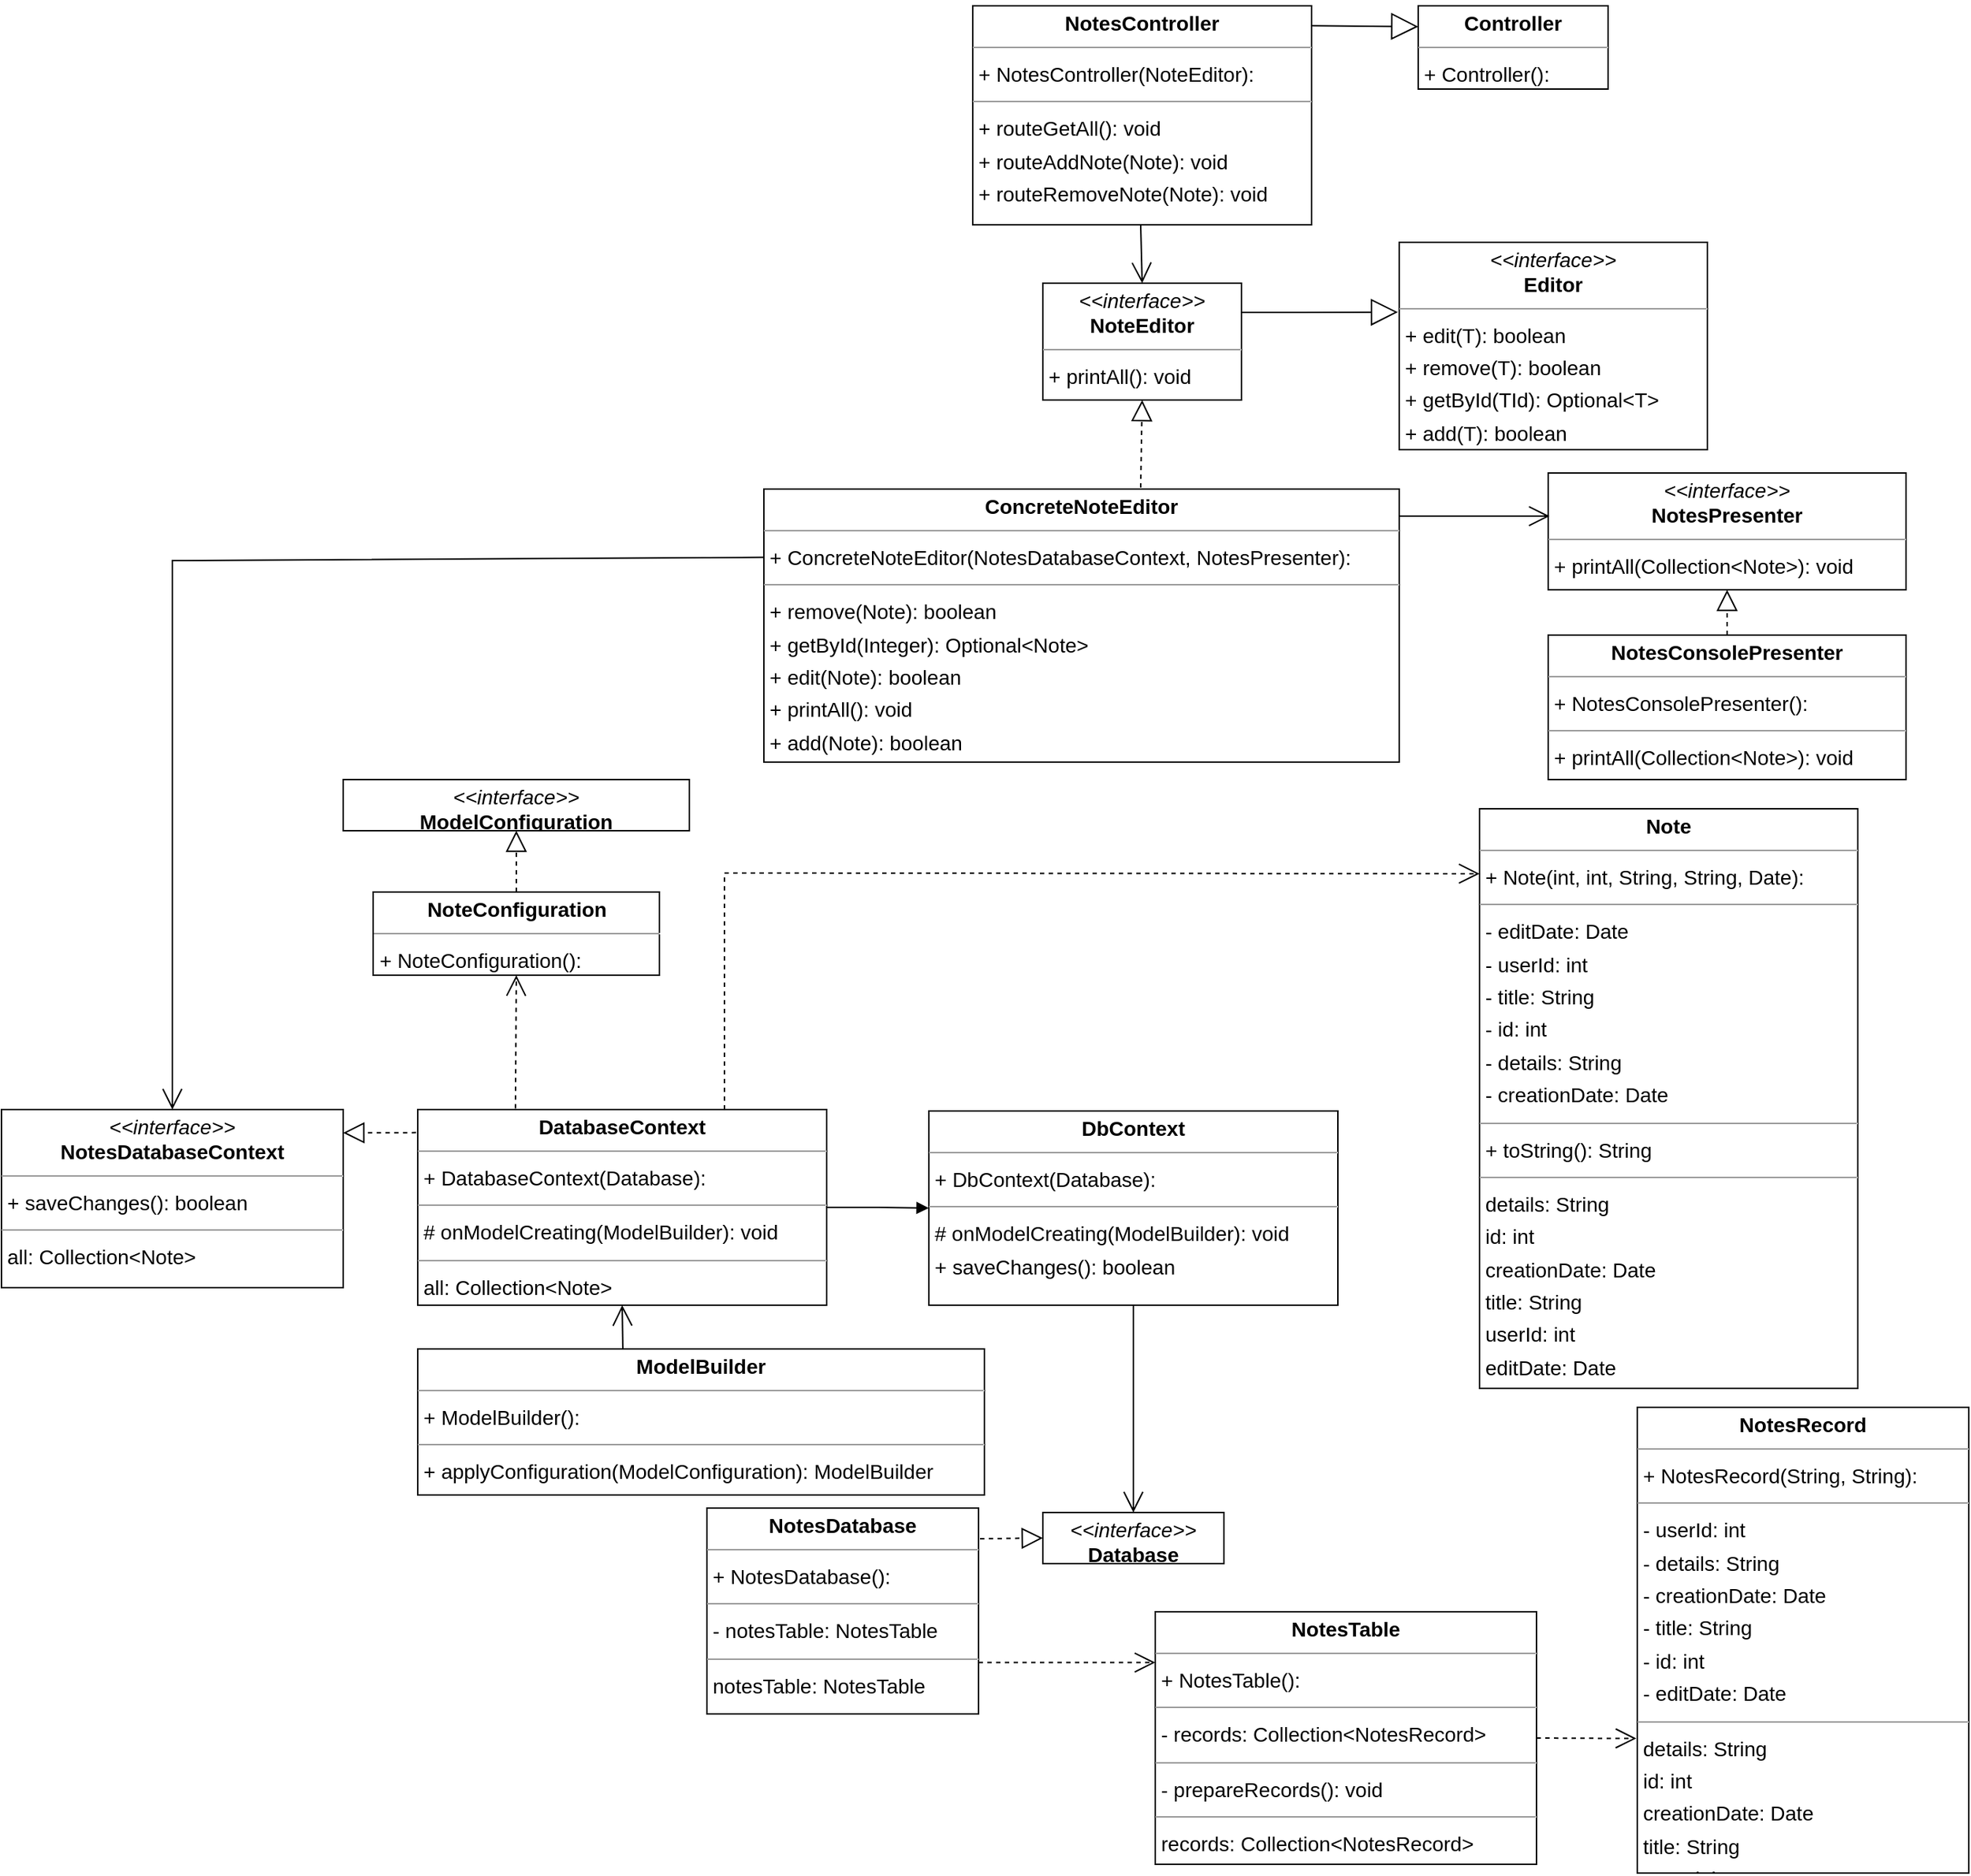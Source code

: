 <mxfile version="20.6.2" type="device"><diagram id="TniaNK0wmowEEiqWUmId" name="Страница 1"><mxGraphModel dx="3598" dy="1238" grid="1" gridSize="10" guides="1" tooltips="1" connect="1" arrows="1" fold="1" page="0" pageScale="1" pageWidth="1169" pageHeight="827" background="none" math="0" shadow="0"><root><mxCell id="0"/><mxCell id="1" parent="0"/><mxCell id="node10" value="&lt;p style=&quot;margin:0px;margin-top:4px;text-align:center;&quot;&gt;&lt;b&gt;ConcreteNoteEditor&lt;/b&gt;&lt;/p&gt;&lt;hr size=&quot;1&quot;/&gt;&lt;p style=&quot;margin:0 0 0 4px;line-height:1.6;&quot;&gt;+ ConcreteNoteEditor(NotesDatabaseContext, NotesPresenter): &lt;/p&gt;&lt;hr size=&quot;1&quot;/&gt;&lt;p style=&quot;margin:0 0 0 4px;line-height:1.6;&quot;&gt;+ remove(Note): boolean&lt;br/&gt;+ getById(Integer): Optional&amp;lt;Note&amp;gt;&lt;br/&gt;+ edit(Note): boolean&lt;br/&gt;+ printAll(): void&lt;br/&gt;+ add(Note): boolean&lt;/p&gt;&lt;hr size=&quot;1&quot;/&gt;&lt;p style=&quot;margin:0 0 0 4px;line-height:1.6;&quot;&gt; all: Collection&amp;lt;Note&amp;gt;&lt;/p&gt;" style="verticalAlign=top;align=left;overflow=fill;fontSize=14;fontFamily=Helvetica;html=1;rounded=0;shadow=0;comic=0;labelBackgroundColor=none;strokeWidth=1;" parent="1" vertex="1"><mxGeometry x="-848" y="1471" width="435" height="187" as="geometry"/></mxCell><mxCell id="node1" value="&lt;p style=&quot;margin:0px;margin-top:4px;text-align:center;&quot;&gt;&lt;b&gt;Controller&lt;/b&gt;&lt;/p&gt;&lt;hr size=&quot;1&quot;/&gt;&lt;p style=&quot;margin:0 0 0 4px;line-height:1.6;&quot;&gt;+ Controller(): &lt;/p&gt;" style="verticalAlign=top;align=left;overflow=fill;fontSize=14;fontFamily=Helvetica;html=1;rounded=0;shadow=0;comic=0;labelBackgroundColor=none;strokeWidth=1;" parent="1" vertex="1"><mxGeometry x="-400" y="1140" width="130" height="57" as="geometry"/></mxCell><mxCell id="node7" value="&lt;p style=&quot;margin:0px;margin-top:4px;text-align:center;&quot;&gt;&lt;i&gt;&amp;lt;&amp;lt;interface&amp;gt;&amp;gt;&lt;/i&gt;&lt;br/&gt;&lt;b&gt;Database&lt;/b&gt;&lt;/p&gt;&lt;hr size=&quot;1&quot;/&gt;" style="verticalAlign=top;align=left;overflow=fill;fontSize=14;fontFamily=Helvetica;html=1;rounded=0;shadow=0;comic=0;labelBackgroundColor=none;strokeWidth=1;" parent="1" vertex="1"><mxGeometry x="-657" y="2172" width="124" height="35" as="geometry"/></mxCell><mxCell id="node8" value="&lt;p style=&quot;margin:0px;margin-top:4px;text-align:center;&quot;&gt;&lt;b&gt;DatabaseContext&lt;/b&gt;&lt;/p&gt;&lt;hr size=&quot;1&quot;/&gt;&lt;p style=&quot;margin:0 0 0 4px;line-height:1.6;&quot;&gt;+ DatabaseContext(Database): &lt;/p&gt;&lt;hr size=&quot;1&quot;/&gt;&lt;p style=&quot;margin:0 0 0 4px;line-height:1.6;&quot;&gt;# onModelCreating(ModelBuilder): void&lt;/p&gt;&lt;hr size=&quot;1&quot;/&gt;&lt;p style=&quot;margin:0 0 0 4px;line-height:1.6;&quot;&gt; all: Collection&amp;lt;Note&amp;gt;&lt;/p&gt;" style="verticalAlign=top;align=left;overflow=fill;fontSize=14;fontFamily=Helvetica;html=1;rounded=0;shadow=0;comic=0;labelBackgroundColor=none;strokeWidth=1;" parent="1" vertex="1"><mxGeometry x="-1085" y="1896" width="280" height="134" as="geometry"/></mxCell><mxCell id="node5" value="&lt;p style=&quot;margin:0px;margin-top:4px;text-align:center;&quot;&gt;&lt;b&gt;DbContext&lt;/b&gt;&lt;/p&gt;&lt;hr size=&quot;1&quot;/&gt;&lt;p style=&quot;margin:0 0 0 4px;line-height:1.6;&quot;&gt;+ DbContext(Database): &lt;/p&gt;&lt;hr size=&quot;1&quot;/&gt;&lt;p style=&quot;margin:0 0 0 4px;line-height:1.6;&quot;&gt;# onModelCreating(ModelBuilder): void&lt;br/&gt;+ saveChanges(): boolean&lt;/p&gt;" style="verticalAlign=top;align=left;overflow=fill;fontSize=14;fontFamily=Helvetica;html=1;rounded=0;shadow=0;comic=0;labelBackgroundColor=none;strokeWidth=1;" parent="1" vertex="1"><mxGeometry x="-735" y="1897" width="280" height="133" as="geometry"/></mxCell><mxCell id="node14" value="&lt;p style=&quot;margin:0px;margin-top:4px;text-align:center;&quot;&gt;&lt;i&gt;&amp;lt;&amp;lt;interface&amp;gt;&amp;gt;&lt;/i&gt;&lt;br/&gt;&lt;b&gt;Editor&lt;T, TId&gt;&lt;/b&gt;&lt;/p&gt;&lt;hr size=&quot;1&quot;/&gt;&lt;p style=&quot;margin:0 0 0 4px;line-height:1.6;&quot;&gt;+ edit(T): boolean&lt;br/&gt;+ remove(T): boolean&lt;br/&gt;+ getById(TId): Optional&amp;lt;T&amp;gt;&lt;br/&gt;+ add(T): boolean&lt;/p&gt;&lt;hr size=&quot;1&quot;/&gt;&lt;p style=&quot;margin:0 0 0 4px;line-height:1.6;&quot;&gt; all: Collection&amp;lt;T&amp;gt;&lt;/p&gt;" style="verticalAlign=top;align=left;overflow=fill;fontSize=14;fontFamily=Helvetica;html=1;rounded=0;shadow=0;comic=0;labelBackgroundColor=none;strokeWidth=1;" parent="1" vertex="1"><mxGeometry x="-413" y="1302" width="211" height="142" as="geometry"/></mxCell><mxCell id="node3" value="&lt;p style=&quot;margin:0px;margin-top:4px;text-align:center;&quot;&gt;&lt;b&gt;ModelBuilder&lt;/b&gt;&lt;/p&gt;&lt;hr size=&quot;1&quot;/&gt;&lt;p style=&quot;margin:0 0 0 4px;line-height:1.6;&quot;&gt;+ ModelBuilder(): &lt;/p&gt;&lt;hr size=&quot;1&quot;/&gt;&lt;p style=&quot;margin:0 0 0 4px;line-height:1.6;&quot;&gt;+ applyConfiguration(ModelConfiguration): ModelBuilder&lt;/p&gt;" style="verticalAlign=top;align=left;overflow=fill;fontSize=14;fontFamily=Helvetica;html=1;rounded=0;shadow=0;comic=0;labelBackgroundColor=none;strokeWidth=1;" parent="1" vertex="1"><mxGeometry x="-1085" y="2060" width="388" height="100" as="geometry"/></mxCell><mxCell id="node6" value="&lt;p style=&quot;margin:0px;margin-top:4px;text-align:center;&quot;&gt;&lt;i&gt;&amp;lt;&amp;lt;interface&amp;gt;&amp;gt;&lt;/i&gt;&lt;br/&gt;&lt;b&gt;ModelConfiguration&lt;T&gt;&lt;/b&gt;&lt;/p&gt;&lt;hr size=&quot;1&quot;/&gt;" style="verticalAlign=top;align=left;overflow=fill;fontSize=14;fontFamily=Helvetica;html=1;rounded=0;shadow=0;comic=0;labelBackgroundColor=none;strokeWidth=1;" parent="1" vertex="1"><mxGeometry x="-1136" y="1670" width="237" height="35" as="geometry"/></mxCell><mxCell id="node9" value="&lt;p style=&quot;margin:0px;margin-top:4px;text-align:center;&quot;&gt;&lt;b&gt;Note&lt;/b&gt;&lt;/p&gt;&lt;hr size=&quot;1&quot;/&gt;&lt;p style=&quot;margin:0 0 0 4px;line-height:1.6;&quot;&gt;+ Note(int, int, String, String, Date): &lt;/p&gt;&lt;hr size=&quot;1&quot;/&gt;&lt;p style=&quot;margin:0 0 0 4px;line-height:1.6;&quot;&gt;- editDate: Date&lt;br/&gt;- userId: int&lt;br/&gt;- title: String&lt;br/&gt;- id: int&lt;br/&gt;- details: String&lt;br/&gt;- creationDate: Date&lt;/p&gt;&lt;hr size=&quot;1&quot;/&gt;&lt;p style=&quot;margin:0 0 0 4px;line-height:1.6;&quot;&gt;+ toString(): String&lt;/p&gt;&lt;hr size=&quot;1&quot;/&gt;&lt;p style=&quot;margin:0 0 0 4px;line-height:1.6;&quot;&gt; details: String&lt;br/&gt; id: int&lt;br/&gt; creationDate: Date&lt;br/&gt; title: String&lt;br/&gt; userId: int&lt;br/&gt; editDate: Date&lt;/p&gt;" style="verticalAlign=top;align=left;overflow=fill;fontSize=14;fontFamily=Helvetica;html=1;rounded=0;shadow=0;comic=0;labelBackgroundColor=none;strokeWidth=1;" parent="1" vertex="1"><mxGeometry x="-358" y="1690" width="259" height="397" as="geometry"/></mxCell><mxCell id="node4" value="&lt;p style=&quot;margin:0px;margin-top:4px;text-align:center;&quot;&gt;&lt;b&gt;NoteConfiguration&lt;/b&gt;&lt;/p&gt;&lt;hr size=&quot;1&quot;/&gt;&lt;p style=&quot;margin:0 0 0 4px;line-height:1.6;&quot;&gt;+ NoteConfiguration(): &lt;/p&gt;" style="verticalAlign=top;align=left;overflow=fill;fontSize=14;fontFamily=Helvetica;html=1;rounded=0;shadow=0;comic=0;labelBackgroundColor=none;strokeWidth=1;" parent="1" vertex="1"><mxGeometry x="-1115.5" y="1747" width="196" height="57" as="geometry"/></mxCell><mxCell id="node11" value="&lt;p style=&quot;margin:0px;margin-top:4px;text-align:center;&quot;&gt;&lt;i&gt;&amp;lt;&amp;lt;interface&amp;gt;&amp;gt;&lt;/i&gt;&lt;br/&gt;&lt;b&gt;NoteEditor&lt;/b&gt;&lt;/p&gt;&lt;hr size=&quot;1&quot;/&gt;&lt;p style=&quot;margin:0 0 0 4px;line-height:1.6;&quot;&gt;+ printAll(): void&lt;/p&gt;" style="verticalAlign=top;align=left;overflow=fill;fontSize=14;fontFamily=Helvetica;html=1;rounded=0;shadow=0;comic=0;labelBackgroundColor=none;strokeWidth=1;" parent="1" vertex="1"><mxGeometry x="-657" y="1330" width="136" height="80" as="geometry"/></mxCell><mxCell id="node0" value="&lt;p style=&quot;margin:0px;margin-top:4px;text-align:center;&quot;&gt;&lt;b&gt;NotesConsolePresenter&lt;/b&gt;&lt;/p&gt;&lt;hr size=&quot;1&quot;/&gt;&lt;p style=&quot;margin:0 0 0 4px;line-height:1.6;&quot;&gt;+ NotesConsolePresenter(): &lt;/p&gt;&lt;hr size=&quot;1&quot;/&gt;&lt;p style=&quot;margin:0 0 0 4px;line-height:1.6;&quot;&gt;+ printAll(Collection&amp;lt;Note&amp;gt;): void&lt;/p&gt;" style="verticalAlign=top;align=left;overflow=fill;fontSize=14;fontFamily=Helvetica;html=1;rounded=0;shadow=0;comic=0;labelBackgroundColor=none;strokeWidth=1;" parent="1" vertex="1"><mxGeometry x="-311" y="1571" width="245" height="99" as="geometry"/></mxCell><mxCell id="node2" value="&lt;p style=&quot;margin:0px;margin-top:4px;text-align:center;&quot;&gt;&lt;b&gt;NotesController&lt;/b&gt;&lt;/p&gt;&lt;hr size=&quot;1&quot;/&gt;&lt;p style=&quot;margin:0 0 0 4px;line-height:1.6;&quot;&gt;+ NotesController(NoteEditor): &lt;/p&gt;&lt;hr size=&quot;1&quot;/&gt;&lt;p style=&quot;margin:0 0 0 4px;line-height:1.6;&quot;&gt;+ routeGetAll(): void&lt;br/&gt;+ routeAddNote(Note): void&lt;br/&gt;+ routeRemoveNote(Note): void&lt;/p&gt;" style="verticalAlign=top;align=left;overflow=fill;fontSize=14;fontFamily=Helvetica;html=1;rounded=0;shadow=0;comic=0;labelBackgroundColor=none;strokeWidth=1;" parent="1" vertex="1"><mxGeometry x="-705" y="1140" width="232" height="150" as="geometry"/></mxCell><mxCell id="node17" value="&lt;p style=&quot;margin:0px;margin-top:4px;text-align:center;&quot;&gt;&lt;b&gt;NotesDatabase&lt;/b&gt;&lt;/p&gt;&lt;hr size=&quot;1&quot;/&gt;&lt;p style=&quot;margin:0 0 0 4px;line-height:1.6;&quot;&gt;+ NotesDatabase(): &lt;/p&gt;&lt;hr size=&quot;1&quot;/&gt;&lt;p style=&quot;margin:0 0 0 4px;line-height:1.6;&quot;&gt;- notesTable: NotesTable&lt;/p&gt;&lt;hr size=&quot;1&quot;/&gt;&lt;p style=&quot;margin:0 0 0 4px;line-height:1.6;&quot;&gt; notesTable: NotesTable&lt;/p&gt;" style="verticalAlign=top;align=left;overflow=fill;fontSize=14;fontFamily=Helvetica;html=1;rounded=0;shadow=0;comic=0;labelBackgroundColor=none;strokeWidth=1;" parent="1" vertex="1"><mxGeometry x="-887" y="2169" width="186" height="141" as="geometry"/></mxCell><mxCell id="node13" value="&lt;p style=&quot;margin:0px;margin-top:4px;text-align:center;&quot;&gt;&lt;i&gt;&amp;lt;&amp;lt;interface&amp;gt;&amp;gt;&lt;/i&gt;&lt;br/&gt;&lt;b&gt;NotesDatabaseContext&lt;/b&gt;&lt;/p&gt;&lt;hr size=&quot;1&quot;/&gt;&lt;p style=&quot;margin:0 0 0 4px;line-height:1.6;&quot;&gt;+ saveChanges(): boolean&lt;/p&gt;&lt;hr size=&quot;1&quot;/&gt;&lt;p style=&quot;margin:0 0 0 4px;line-height:1.6;&quot;&gt; all: Collection&amp;lt;Note&amp;gt;&lt;/p&gt;" style="verticalAlign=top;align=left;overflow=fill;fontSize=14;fontFamily=Helvetica;html=1;rounded=0;shadow=0;comic=0;labelBackgroundColor=none;strokeWidth=1;" parent="1" vertex="1"><mxGeometry x="-1370" y="1896" width="234" height="122" as="geometry"/></mxCell><mxCell id="node12" value="&lt;p style=&quot;margin:0px;margin-top:4px;text-align:center;&quot;&gt;&lt;i&gt;&amp;lt;&amp;lt;interface&amp;gt;&amp;gt;&lt;/i&gt;&lt;br/&gt;&lt;b&gt;NotesPresenter&lt;/b&gt;&lt;/p&gt;&lt;hr size=&quot;1&quot;/&gt;&lt;p style=&quot;margin:0 0 0 4px;line-height:1.6;&quot;&gt;+ printAll(Collection&amp;lt;Note&amp;gt;): void&lt;/p&gt;" style="verticalAlign=top;align=left;overflow=fill;fontSize=14;fontFamily=Helvetica;html=1;rounded=0;shadow=0;comic=0;labelBackgroundColor=none;strokeWidth=1;" parent="1" vertex="1"><mxGeometry x="-311" y="1460" width="245" height="80" as="geometry"/></mxCell><mxCell id="node15" value="&lt;p style=&quot;margin:0px;margin-top:4px;text-align:center;&quot;&gt;&lt;b&gt;NotesRecord&lt;/b&gt;&lt;/p&gt;&lt;hr size=&quot;1&quot;/&gt;&lt;p style=&quot;margin:0 0 0 4px;line-height:1.6;&quot;&gt;+ NotesRecord(String, String): &lt;/p&gt;&lt;hr size=&quot;1&quot;/&gt;&lt;p style=&quot;margin:0 0 0 4px;line-height:1.6;&quot;&gt;- userId: int&lt;br/&gt;- details: String&lt;br/&gt;- creationDate: Date&lt;br/&gt;- title: String&lt;br/&gt;- id: int&lt;br/&gt;- editDate: Date&lt;/p&gt;&lt;hr size=&quot;1&quot;/&gt;&lt;p style=&quot;margin:0 0 0 4px;line-height:1.6;&quot;&gt; details: String&lt;br/&gt; id: int&lt;br/&gt; creationDate: Date&lt;br/&gt; title: String&lt;br/&gt; userId: int&lt;br/&gt; editDate: Date&lt;/p&gt;" style="verticalAlign=top;align=left;overflow=fill;fontSize=14;fontFamily=Helvetica;html=1;rounded=0;shadow=0;comic=0;labelBackgroundColor=none;strokeWidth=1;" parent="1" vertex="1"><mxGeometry x="-250" y="2100" width="227" height="319" as="geometry"/></mxCell><mxCell id="node16" value="&lt;p style=&quot;margin:0px;margin-top:4px;text-align:center;&quot;&gt;&lt;b&gt;NotesTable&lt;/b&gt;&lt;/p&gt;&lt;hr size=&quot;1&quot;/&gt;&lt;p style=&quot;margin:0 0 0 4px;line-height:1.6;&quot;&gt;+ NotesTable(): &lt;/p&gt;&lt;hr size=&quot;1&quot;/&gt;&lt;p style=&quot;margin:0 0 0 4px;line-height:1.6;&quot;&gt;- records: Collection&amp;lt;NotesRecord&amp;gt;&lt;/p&gt;&lt;hr size=&quot;1&quot;/&gt;&lt;p style=&quot;margin:0 0 0 4px;line-height:1.6;&quot;&gt;- prepareRecords(): void&lt;/p&gt;&lt;hr size=&quot;1&quot;/&gt;&lt;p style=&quot;margin:0 0 0 4px;line-height:1.6;&quot;&gt; records: Collection&amp;lt;NotesRecord&amp;gt;&lt;/p&gt;" style="verticalAlign=top;align=left;overflow=fill;fontSize=14;fontFamily=Helvetica;html=1;rounded=0;shadow=0;comic=0;labelBackgroundColor=none;strokeWidth=1;" parent="1" vertex="1"><mxGeometry x="-580" y="2240" width="261" height="173" as="geometry"/></mxCell><mxCell id="wRVzzztJwF-r_y8Smmoo-2" value="" style="endArrow=open;endFill=1;endSize=12;html=1;rounded=0;exitX=0;exitY=0.25;exitDx=0;exitDy=0;entryX=0.5;entryY=0;entryDx=0;entryDy=0;" edge="1" parent="1" source="node10" target="node13"><mxGeometry width="160" relative="1" as="geometry"><mxPoint x="-1110" y="1780" as="sourcePoint"/><mxPoint x="-950" y="1780" as="targetPoint"/><Array as="points"><mxPoint x="-1253" y="1520"/></Array></mxGeometry></mxCell><mxCell id="wRVzzztJwF-r_y8Smmoo-3" value="" style="endArrow=block;dashed=1;endFill=0;endSize=12;html=1;rounded=0;entryX=0.5;entryY=1;entryDx=0;entryDy=0;exitX=0.5;exitY=0;exitDx=0;exitDy=0;" edge="1" parent="1" source="node4" target="node6"><mxGeometry width="160" relative="1" as="geometry"><mxPoint x="-1140.5" y="1780" as="sourcePoint"/><mxPoint x="-980.5" y="1780" as="targetPoint"/></mxGeometry></mxCell><mxCell id="wRVzzztJwF-r_y8Smmoo-5" value="" style="endArrow=open;endSize=12;dashed=1;html=1;rounded=0;entryX=0.5;entryY=1;entryDx=0;entryDy=0;exitX=0.239;exitY=-0.006;exitDx=0;exitDy=0;exitPerimeter=0;" edge="1" parent="1" source="node8" target="node4"><mxGeometry width="160" relative="1" as="geometry"><mxPoint x="-1100" y="1770" as="sourcePoint"/><mxPoint x="-940" y="1770" as="targetPoint"/></mxGeometry></mxCell><mxCell id="wRVzzztJwF-r_y8Smmoo-6" value="" style="endArrow=block;dashed=1;endFill=0;endSize=12;html=1;rounded=0;exitX=-0.004;exitY=0.118;exitDx=0;exitDy=0;exitPerimeter=0;entryX=1;entryY=0.131;entryDx=0;entryDy=0;entryPerimeter=0;" edge="1" parent="1" source="node8" target="node13"><mxGeometry width="160" relative="1" as="geometry"><mxPoint x="-1150" y="1882.0" as="sourcePoint"/><mxPoint x="-1130" y="1912" as="targetPoint"/></mxGeometry></mxCell><mxCell id="wRVzzztJwF-r_y8Smmoo-7" value="" style="endArrow=open;endFill=1;endSize=12;html=1;rounded=0;entryX=0.5;entryY=1;entryDx=0;entryDy=0;exitX=0.362;exitY=-0.003;exitDx=0;exitDy=0;exitPerimeter=0;" edge="1" parent="1" source="node3" target="node8"><mxGeometry width="160" relative="1" as="geometry"><mxPoint x="-1050" y="2040" as="sourcePoint"/><mxPoint x="-890" y="2040" as="targetPoint"/></mxGeometry></mxCell><mxCell id="wRVzzztJwF-r_y8Smmoo-8" value="" style="endArrow=block;endFill=1;html=1;edgeStyle=orthogonalEdgeStyle;align=left;verticalAlign=top;rounded=0;exitX=1;exitY=0.5;exitDx=0;exitDy=0;entryX=0;entryY=0.5;entryDx=0;entryDy=0;" edge="1" parent="1" source="node8" target="node5"><mxGeometry x="-1" relative="1" as="geometry"><mxPoint x="-840" y="2020" as="sourcePoint"/><mxPoint x="-680" y="2020" as="targetPoint"/></mxGeometry></mxCell><mxCell id="wRVzzztJwF-r_y8Smmoo-10" value="" style="endArrow=open;endFill=1;endSize=12;html=1;rounded=0;entryX=0.5;entryY=0;entryDx=0;entryDy=0;exitX=0.5;exitY=1;exitDx=0;exitDy=0;" edge="1" parent="1" source="node5" target="node7"><mxGeometry width="160" relative="1" as="geometry"><mxPoint x="-720" y="2050" as="sourcePoint"/><mxPoint x="-560" y="2050" as="targetPoint"/></mxGeometry></mxCell><mxCell id="wRVzzztJwF-r_y8Smmoo-11" value="" style="endArrow=block;dashed=1;endFill=0;endSize=12;html=1;rounded=0;entryX=0;entryY=0.5;entryDx=0;entryDy=0;" edge="1" parent="1" target="node7"><mxGeometry width="160" relative="1" as="geometry"><mxPoint x="-700" y="2190" as="sourcePoint"/><mxPoint x="-670" y="2109.782" as="targetPoint"/></mxGeometry></mxCell><mxCell id="wRVzzztJwF-r_y8Smmoo-13" value="" style="endArrow=open;endSize=12;dashed=1;html=1;rounded=0;exitX=1;exitY=0.75;exitDx=0;exitDy=0;entryX=0;entryY=0.201;entryDx=0;entryDy=0;entryPerimeter=0;" edge="1" parent="1" source="node17" target="node16"><mxGeometry width="160" relative="1" as="geometry"><mxPoint x="-657" y="2230" as="sourcePoint"/><mxPoint x="-650" y="2270" as="targetPoint"/></mxGeometry></mxCell><mxCell id="wRVzzztJwF-r_y8Smmoo-15" value="" style="endArrow=open;endSize=12;dashed=1;html=1;rounded=0;exitX=1;exitY=0.5;exitDx=0;exitDy=0;entryX=-0.003;entryY=0.711;entryDx=0;entryDy=0;entryPerimeter=0;" edge="1" parent="1" source="node16" target="node15"><mxGeometry width="160" relative="1" as="geometry"><mxPoint x="-420" y="2090" as="sourcePoint"/><mxPoint x="-260" y="2090" as="targetPoint"/></mxGeometry></mxCell><mxCell id="wRVzzztJwF-r_y8Smmoo-16" value="" style="endArrow=open;endSize=12;dashed=1;html=1;rounded=0;entryX=0;entryY=0.112;entryDx=0;entryDy=0;exitX=0.75;exitY=0;exitDx=0;exitDy=0;entryPerimeter=0;" edge="1" parent="1" source="node8" target="node9"><mxGeometry width="160" relative="1" as="geometry"><mxPoint x="-790.0" y="1871.196" as="sourcePoint"/><mxPoint x="-789.42" y="1780" as="targetPoint"/><Array as="points"><mxPoint x="-875" y="1734"/></Array></mxGeometry></mxCell><mxCell id="wRVzzztJwF-r_y8Smmoo-17" value="" style="endArrow=block;dashed=1;endFill=0;endSize=12;html=1;rounded=0;exitX=0.5;exitY=0;exitDx=0;exitDy=0;entryX=0.5;entryY=1;entryDx=0;entryDy=0;" edge="1" parent="1" source="node0" target="node12"><mxGeometry width="160" relative="1" as="geometry"><mxPoint x="-350" y="1700" as="sourcePoint"/><mxPoint x="-190" y="1700" as="targetPoint"/></mxGeometry></mxCell><mxCell id="wRVzzztJwF-r_y8Smmoo-18" value="" style="endArrow=open;endFill=1;endSize=12;html=1;rounded=0;entryX=0.004;entryY=0.369;entryDx=0;entryDy=0;exitX=0.999;exitY=0.099;exitDx=0;exitDy=0;exitPerimeter=0;entryPerimeter=0;" edge="1" parent="1" source="node10" target="node12"><mxGeometry width="160" relative="1" as="geometry"><mxPoint x="-370" y="1490" as="sourcePoint"/><mxPoint x="-370" y="1632" as="targetPoint"/></mxGeometry></mxCell><mxCell id="wRVzzztJwF-r_y8Smmoo-19" value="" style="endArrow=block;dashed=1;endFill=0;endSize=12;html=1;rounded=0;entryX=0.5;entryY=1;entryDx=0;entryDy=0;" edge="1" parent="1" target="node11"><mxGeometry width="160" relative="1" as="geometry"><mxPoint x="-590" y="1470" as="sourcePoint"/><mxPoint x="-500" y="1490" as="targetPoint"/></mxGeometry></mxCell><mxCell id="wRVzzztJwF-r_y8Smmoo-20" value="" style="endArrow=block;endSize=16;endFill=0;html=1;rounded=0;exitX=1;exitY=0.25;exitDx=0;exitDy=0;entryX=-0.004;entryY=0.337;entryDx=0;entryDy=0;entryPerimeter=0;" edge="1" parent="1" source="node11" target="node14"><mxGeometry width="160" relative="1" as="geometry"><mxPoint x="-570" y="1440" as="sourcePoint"/><mxPoint x="-410" y="1440" as="targetPoint"/></mxGeometry></mxCell><mxCell id="wRVzzztJwF-r_y8Smmoo-23" value="" style="endArrow=open;endFill=1;endSize=12;html=1;rounded=0;entryX=0.5;entryY=0;entryDx=0;entryDy=0;" edge="1" parent="1" target="node11"><mxGeometry width="160" relative="1" as="geometry"><mxPoint x="-590" y="1290" as="sourcePoint"/><mxPoint x="-410" y="1440" as="targetPoint"/></mxGeometry></mxCell><mxCell id="wRVzzztJwF-r_y8Smmoo-24" value="" style="endArrow=block;endSize=16;endFill=0;html=1;rounded=0;exitX=0.999;exitY=0.091;exitDx=0;exitDy=0;entryX=0;entryY=0.25;entryDx=0;entryDy=0;exitPerimeter=0;" edge="1" parent="1" source="node2" target="node1"><mxGeometry width="160" relative="1" as="geometry"><mxPoint x="-511" y="1360" as="sourcePoint"/><mxPoint x="-403.844" y="1359.854" as="targetPoint"/></mxGeometry></mxCell></root></mxGraphModel></diagram></mxfile>